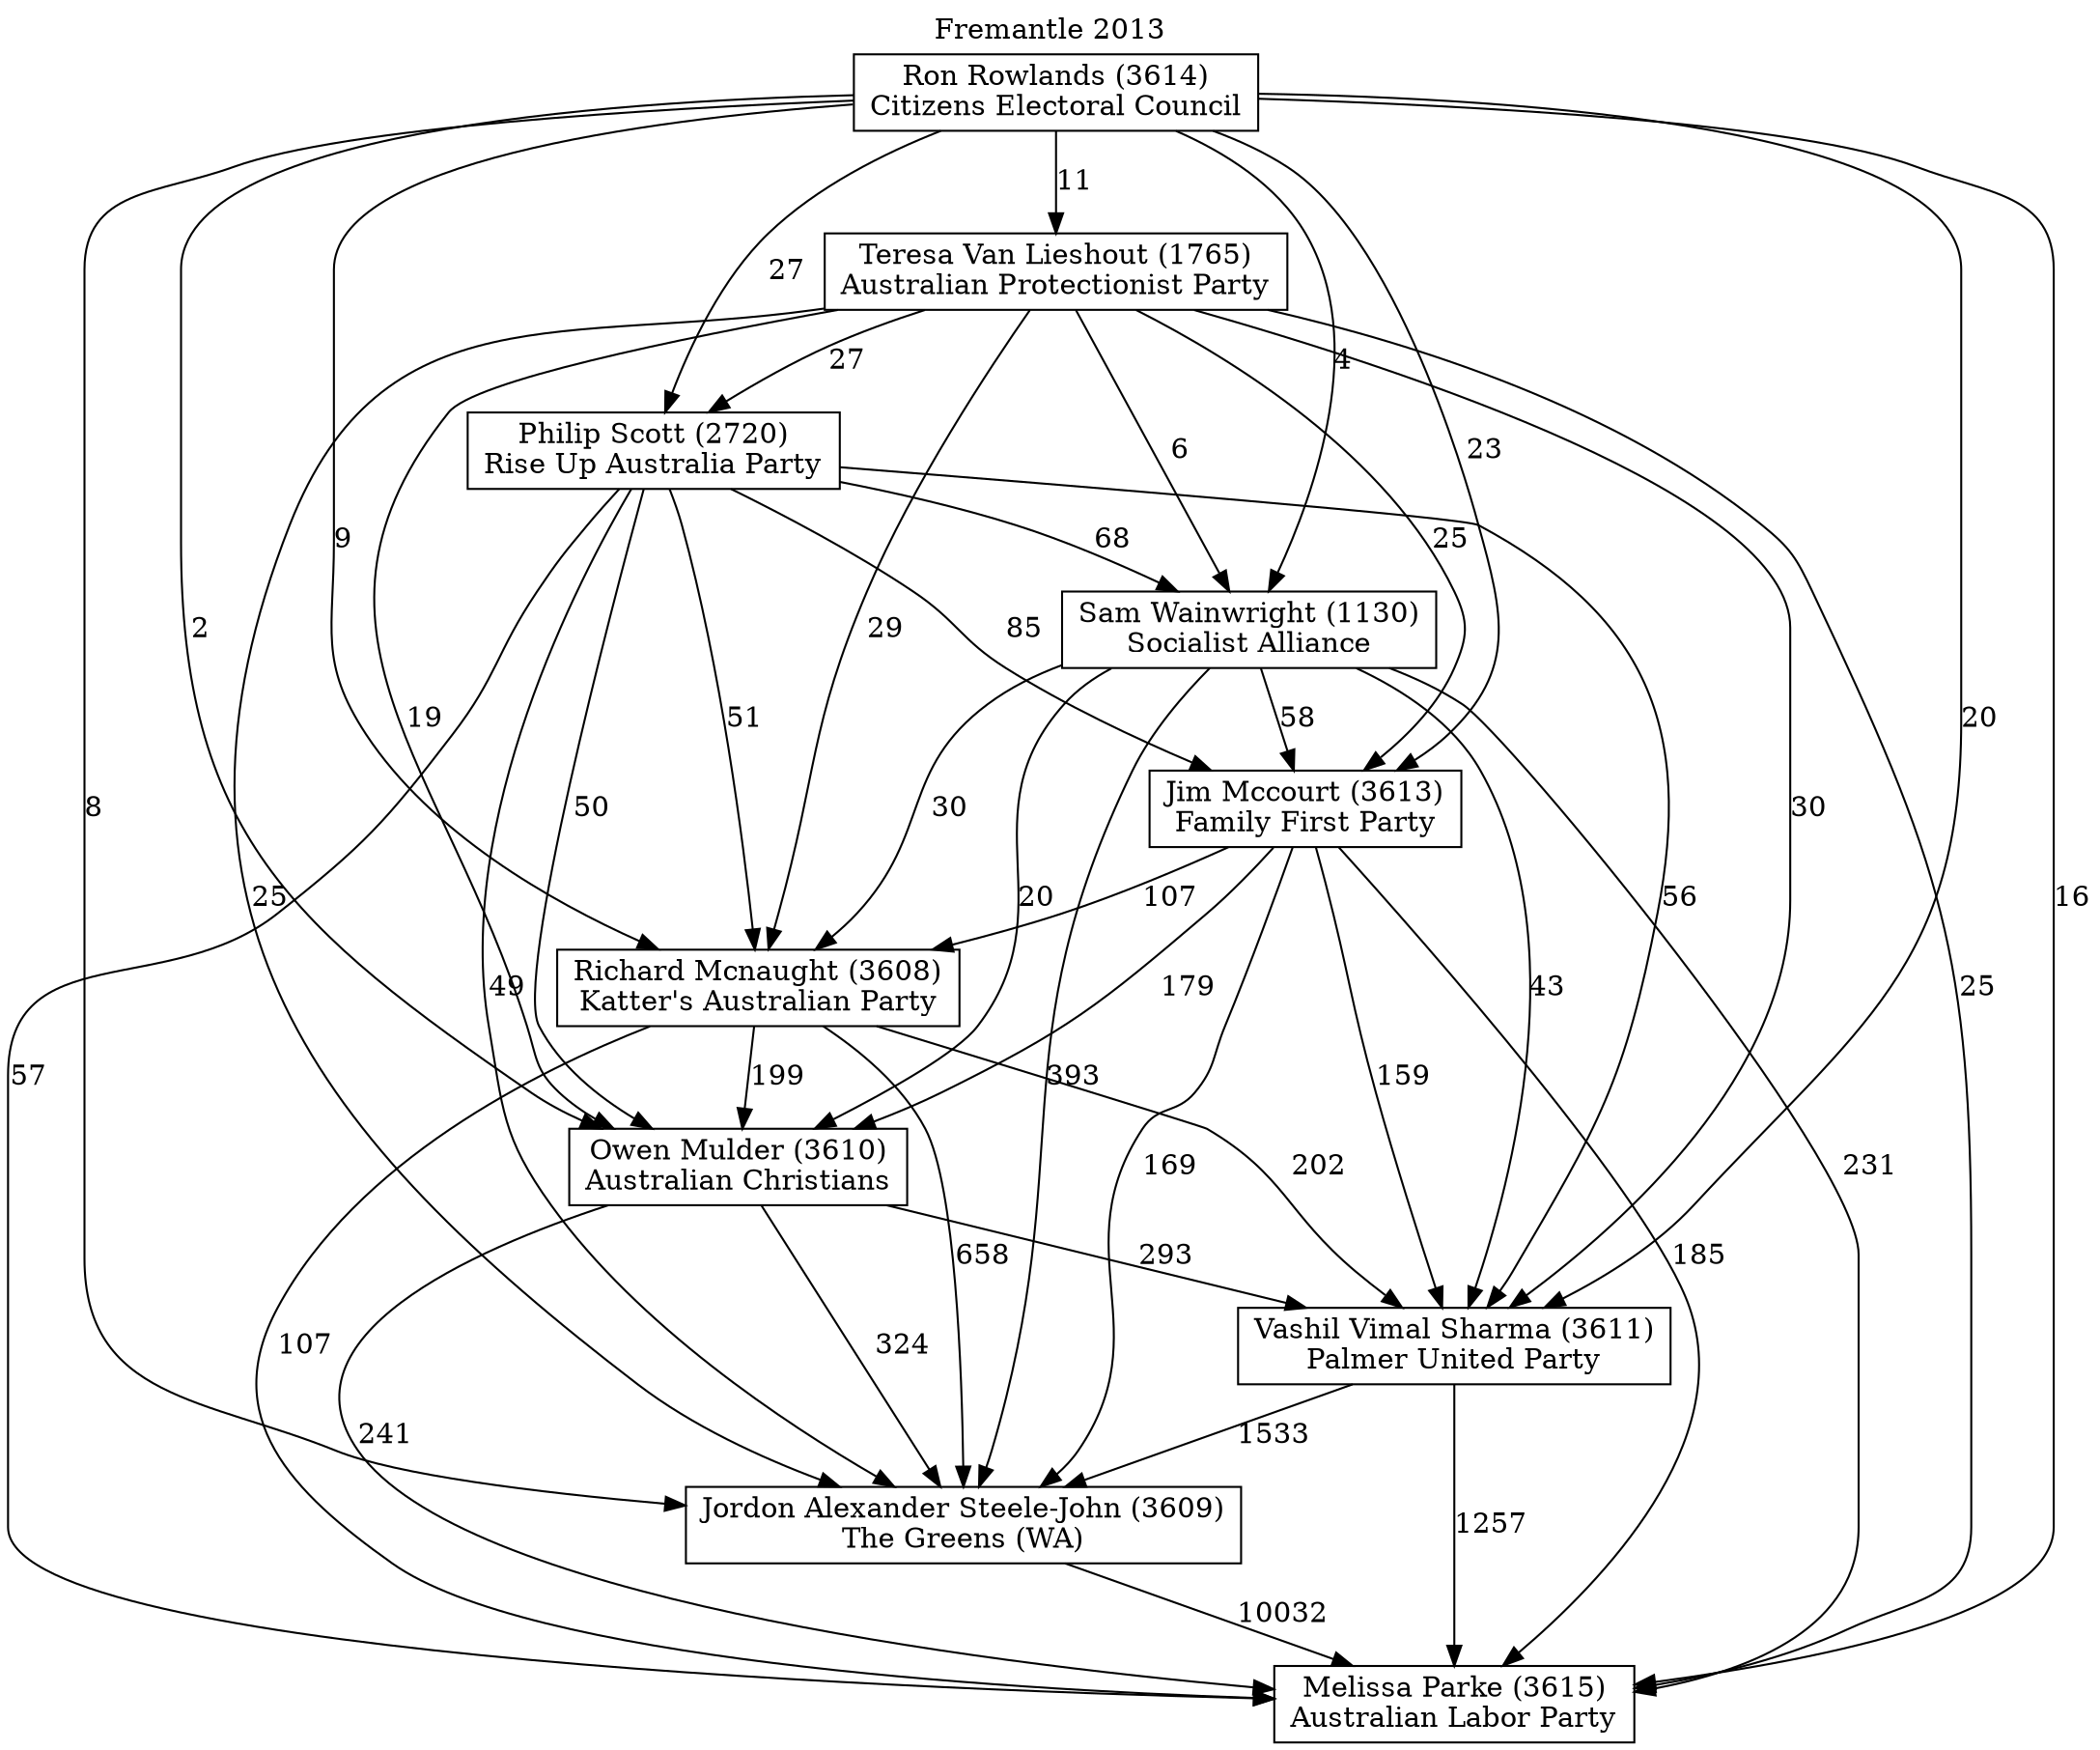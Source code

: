// House preference flow
digraph "Melissa Parke (3615)_Fremantle_2013" {
	graph [label="Fremantle 2013" labelloc=t mclimit=10]
	node [shape=box]
	"Jim Mccourt (3613)" [label="Jim Mccourt (3613)
Family First Party"]
	"Jordon Alexander Steele-John (3609)" [label="Jordon Alexander Steele-John (3609)
The Greens (WA)"]
	"Melissa Parke (3615)" [label="Melissa Parke (3615)
Australian Labor Party"]
	"Owen Mulder (3610)" [label="Owen Mulder (3610)
Australian Christians"]
	"Philip Scott (2720)" [label="Philip Scott (2720)
Rise Up Australia Party"]
	"Richard Mcnaught (3608)" [label="Richard Mcnaught (3608)
Katter's Australian Party"]
	"Ron Rowlands (3614)" [label="Ron Rowlands (3614)
Citizens Electoral Council"]
	"Sam Wainwright (1130)" [label="Sam Wainwright (1130)
Socialist Alliance"]
	"Teresa Van Lieshout (1765)" [label="Teresa Van Lieshout (1765)
Australian Protectionist Party"]
	"Vashil Vimal Sharma (3611)" [label="Vashil Vimal Sharma (3611)
Palmer United Party"]
	"Jim Mccourt (3613)" -> "Jordon Alexander Steele-John (3609)" [label=169]
	"Jim Mccourt (3613)" -> "Melissa Parke (3615)" [label=185]
	"Jim Mccourt (3613)" -> "Owen Mulder (3610)" [label=179]
	"Jim Mccourt (3613)" -> "Richard Mcnaught (3608)" [label=107]
	"Jim Mccourt (3613)" -> "Vashil Vimal Sharma (3611)" [label=159]
	"Jordon Alexander Steele-John (3609)" -> "Melissa Parke (3615)" [label=10032]
	"Owen Mulder (3610)" -> "Jordon Alexander Steele-John (3609)" [label=324]
	"Owen Mulder (3610)" -> "Melissa Parke (3615)" [label=241]
	"Owen Mulder (3610)" -> "Vashil Vimal Sharma (3611)" [label=293]
	"Philip Scott (2720)" -> "Jim Mccourt (3613)" [label=85]
	"Philip Scott (2720)" -> "Jordon Alexander Steele-John (3609)" [label=49]
	"Philip Scott (2720)" -> "Melissa Parke (3615)" [label=57]
	"Philip Scott (2720)" -> "Owen Mulder (3610)" [label=50]
	"Philip Scott (2720)" -> "Richard Mcnaught (3608)" [label=51]
	"Philip Scott (2720)" -> "Sam Wainwright (1130)" [label=68]
	"Philip Scott (2720)" -> "Vashil Vimal Sharma (3611)" [label=56]
	"Richard Mcnaught (3608)" -> "Jordon Alexander Steele-John (3609)" [label=658]
	"Richard Mcnaught (3608)" -> "Melissa Parke (3615)" [label=107]
	"Richard Mcnaught (3608)" -> "Owen Mulder (3610)" [label=199]
	"Richard Mcnaught (3608)" -> "Vashil Vimal Sharma (3611)" [label=202]
	"Ron Rowlands (3614)" -> "Jim Mccourt (3613)" [label=23]
	"Ron Rowlands (3614)" -> "Jordon Alexander Steele-John (3609)" [label=8]
	"Ron Rowlands (3614)" -> "Melissa Parke (3615)" [label=16]
	"Ron Rowlands (3614)" -> "Owen Mulder (3610)" [label=2]
	"Ron Rowlands (3614)" -> "Philip Scott (2720)" [label=27]
	"Ron Rowlands (3614)" -> "Richard Mcnaught (3608)" [label=9]
	"Ron Rowlands (3614)" -> "Sam Wainwright (1130)" [label=4]
	"Ron Rowlands (3614)" -> "Teresa Van Lieshout (1765)" [label=11]
	"Ron Rowlands (3614)" -> "Vashil Vimal Sharma (3611)" [label=20]
	"Sam Wainwright (1130)" -> "Jim Mccourt (3613)" [label=58]
	"Sam Wainwright (1130)" -> "Jordon Alexander Steele-John (3609)" [label=393]
	"Sam Wainwright (1130)" -> "Melissa Parke (3615)" [label=231]
	"Sam Wainwright (1130)" -> "Owen Mulder (3610)" [label=20]
	"Sam Wainwright (1130)" -> "Richard Mcnaught (3608)" [label=30]
	"Sam Wainwright (1130)" -> "Vashil Vimal Sharma (3611)" [label=43]
	"Teresa Van Lieshout (1765)" -> "Jim Mccourt (3613)" [label=25]
	"Teresa Van Lieshout (1765)" -> "Jordon Alexander Steele-John (3609)" [label=25]
	"Teresa Van Lieshout (1765)" -> "Melissa Parke (3615)" [label=25]
	"Teresa Van Lieshout (1765)" -> "Owen Mulder (3610)" [label=19]
	"Teresa Van Lieshout (1765)" -> "Philip Scott (2720)" [label=27]
	"Teresa Van Lieshout (1765)" -> "Richard Mcnaught (3608)" [label=29]
	"Teresa Van Lieshout (1765)" -> "Sam Wainwright (1130)" [label=6]
	"Teresa Van Lieshout (1765)" -> "Vashil Vimal Sharma (3611)" [label=30]
	"Vashil Vimal Sharma (3611)" -> "Jordon Alexander Steele-John (3609)" [label=1533]
	"Vashil Vimal Sharma (3611)" -> "Melissa Parke (3615)" [label=1257]
}
